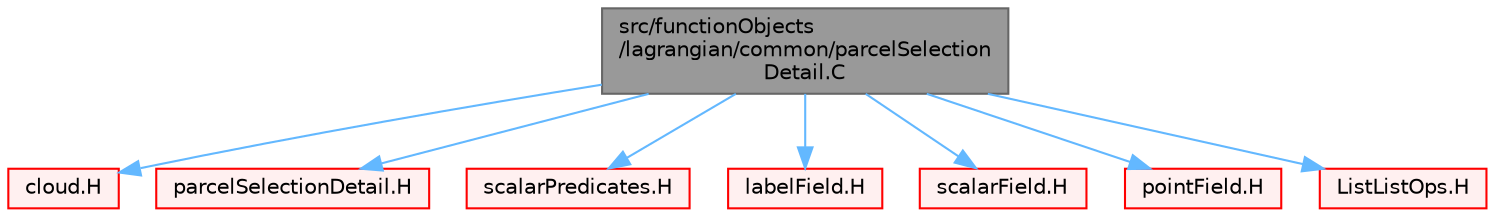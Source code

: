 digraph "src/functionObjects/lagrangian/common/parcelSelectionDetail.C"
{
 // LATEX_PDF_SIZE
  bgcolor="transparent";
  edge [fontname=Helvetica,fontsize=10,labelfontname=Helvetica,labelfontsize=10];
  node [fontname=Helvetica,fontsize=10,shape=box,height=0.2,width=0.4];
  Node1 [id="Node000001",label="src/functionObjects\l/lagrangian/common/parcelSelection\lDetail.C",height=0.2,width=0.4,color="gray40", fillcolor="grey60", style="filled", fontcolor="black",tooltip=" "];
  Node1 -> Node2 [id="edge1_Node000001_Node000002",color="steelblue1",style="solid",tooltip=" "];
  Node2 [id="Node000002",label="cloud.H",height=0.2,width=0.4,color="red", fillcolor="#FFF0F0", style="filled",URL="$cloud_8H.html",tooltip=" "];
  Node1 -> Node184 [id="edge2_Node000001_Node000184",color="steelblue1",style="solid",tooltip=" "];
  Node184 [id="Node000184",label="parcelSelectionDetail.H",height=0.2,width=0.4,color="red", fillcolor="#FFF0F0", style="filled",URL="$parcelSelectionDetail_8H.html",tooltip=" "];
  Node1 -> Node185 [id="edge3_Node000001_Node000185",color="steelblue1",style="solid",tooltip=" "];
  Node185 [id="Node000185",label="scalarPredicates.H",height=0.2,width=0.4,color="red", fillcolor="#FFF0F0", style="filled",URL="$scalarPredicates_8H.html",tooltip=" "];
  Node1 -> Node189 [id="edge4_Node000001_Node000189",color="steelblue1",style="solid",tooltip=" "];
  Node189 [id="Node000189",label="labelField.H",height=0.2,width=0.4,color="red", fillcolor="#FFF0F0", style="filled",URL="$labelField_8H.html",tooltip=" "];
  Node1 -> Node183 [id="edge5_Node000001_Node000183",color="steelblue1",style="solid",tooltip=" "];
  Node183 [id="Node000183",label="scalarField.H",height=0.2,width=0.4,color="red", fillcolor="#FFF0F0", style="filled",URL="$scalarField_8H.html",tooltip=" "];
  Node1 -> Node190 [id="edge6_Node000001_Node000190",color="steelblue1",style="solid",tooltip=" "];
  Node190 [id="Node000190",label="pointField.H",height=0.2,width=0.4,color="red", fillcolor="#FFF0F0", style="filled",URL="$pointField_8H.html",tooltip=" "];
  Node1 -> Node218 [id="edge7_Node000001_Node000218",color="steelblue1",style="solid",tooltip=" "];
  Node218 [id="Node000218",label="ListListOps.H",height=0.2,width=0.4,color="red", fillcolor="#FFF0F0", style="filled",URL="$ListListOps_8H.html",tooltip=" "];
}
